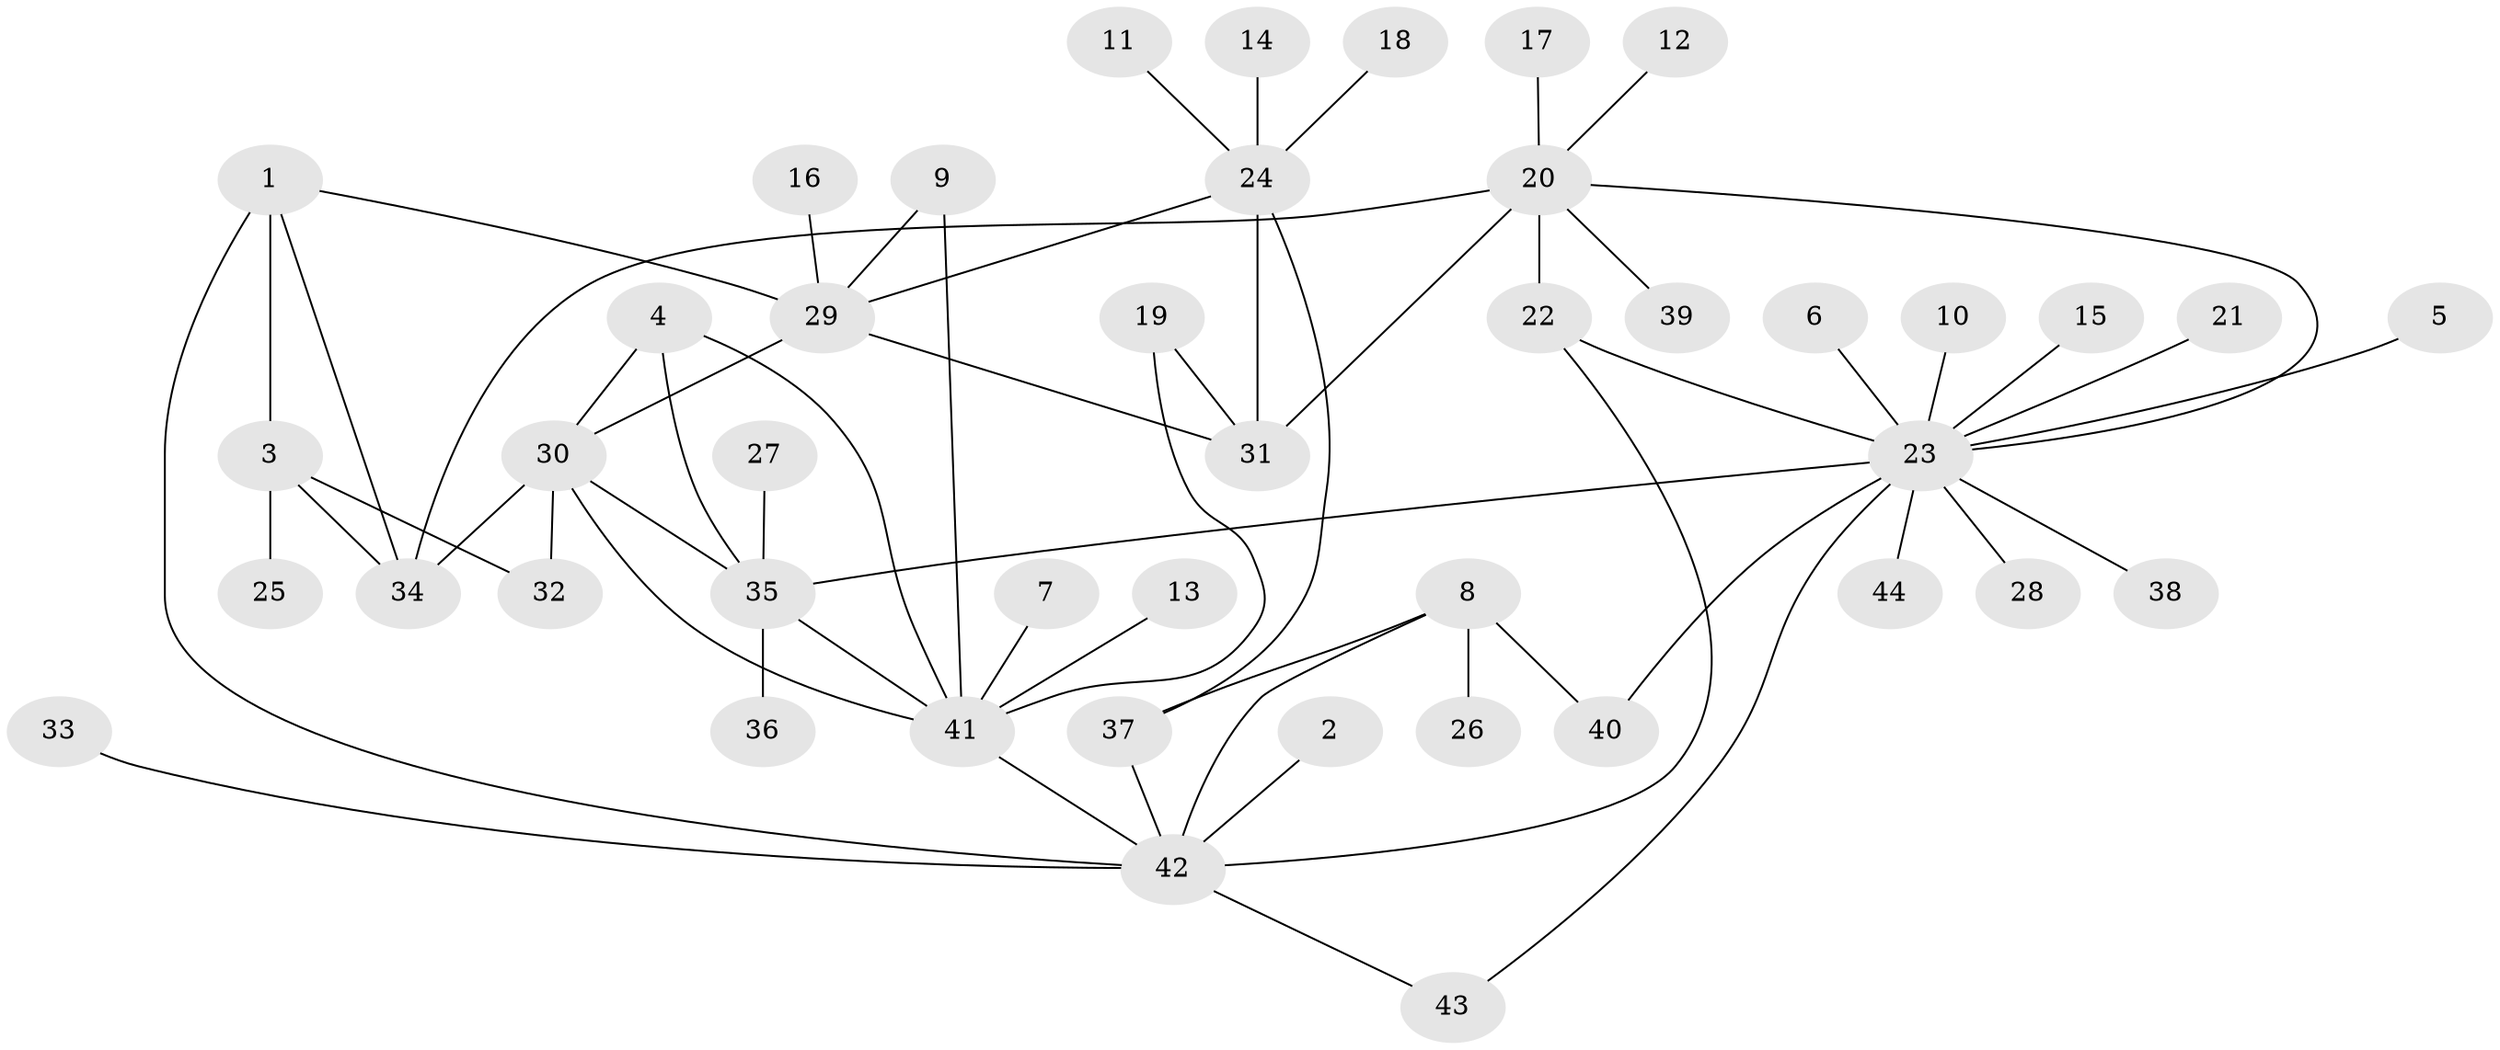 // original degree distribution, {10: 0.034482758620689655, 8: 0.011494252873563218, 9: 0.022988505747126436, 5: 0.06896551724137931, 16: 0.011494252873563218, 4: 0.034482758620689655, 7: 0.034482758620689655, 6: 0.022988505747126436, 1: 0.632183908045977, 2: 0.10344827586206896, 3: 0.022988505747126436}
// Generated by graph-tools (version 1.1) at 2025/02/03/09/25 03:02:33]
// undirected, 44 vertices, 61 edges
graph export_dot {
graph [start="1"]
  node [color=gray90,style=filled];
  1;
  2;
  3;
  4;
  5;
  6;
  7;
  8;
  9;
  10;
  11;
  12;
  13;
  14;
  15;
  16;
  17;
  18;
  19;
  20;
  21;
  22;
  23;
  24;
  25;
  26;
  27;
  28;
  29;
  30;
  31;
  32;
  33;
  34;
  35;
  36;
  37;
  38;
  39;
  40;
  41;
  42;
  43;
  44;
  1 -- 3 [weight=2.0];
  1 -- 29 [weight=1.0];
  1 -- 34 [weight=1.0];
  1 -- 42 [weight=1.0];
  2 -- 42 [weight=1.0];
  3 -- 25 [weight=1.0];
  3 -- 32 [weight=1.0];
  3 -- 34 [weight=2.0];
  4 -- 30 [weight=1.0];
  4 -- 35 [weight=1.0];
  4 -- 41 [weight=1.0];
  5 -- 23 [weight=1.0];
  6 -- 23 [weight=1.0];
  7 -- 41 [weight=1.0];
  8 -- 26 [weight=1.0];
  8 -- 37 [weight=1.0];
  8 -- 40 [weight=1.0];
  8 -- 42 [weight=2.0];
  9 -- 29 [weight=1.0];
  9 -- 41 [weight=1.0];
  10 -- 23 [weight=1.0];
  11 -- 24 [weight=1.0];
  12 -- 20 [weight=1.0];
  13 -- 41 [weight=1.0];
  14 -- 24 [weight=1.0];
  15 -- 23 [weight=1.0];
  16 -- 29 [weight=1.0];
  17 -- 20 [weight=1.0];
  18 -- 24 [weight=1.0];
  19 -- 31 [weight=1.0];
  19 -- 41 [weight=1.0];
  20 -- 22 [weight=2.0];
  20 -- 23 [weight=1.0];
  20 -- 31 [weight=1.0];
  20 -- 34 [weight=1.0];
  20 -- 39 [weight=1.0];
  21 -- 23 [weight=1.0];
  22 -- 23 [weight=2.0];
  22 -- 42 [weight=1.0];
  23 -- 28 [weight=1.0];
  23 -- 35 [weight=1.0];
  23 -- 38 [weight=1.0];
  23 -- 40 [weight=1.0];
  23 -- 43 [weight=1.0];
  23 -- 44 [weight=1.0];
  24 -- 29 [weight=1.0];
  24 -- 31 [weight=2.0];
  24 -- 37 [weight=1.0];
  27 -- 35 [weight=1.0];
  29 -- 30 [weight=2.0];
  29 -- 31 [weight=2.0];
  30 -- 32 [weight=1.0];
  30 -- 34 [weight=1.0];
  30 -- 35 [weight=1.0];
  30 -- 41 [weight=1.0];
  33 -- 42 [weight=1.0];
  35 -- 36 [weight=1.0];
  35 -- 41 [weight=1.0];
  37 -- 42 [weight=2.0];
  41 -- 42 [weight=1.0];
  42 -- 43 [weight=1.0];
}
